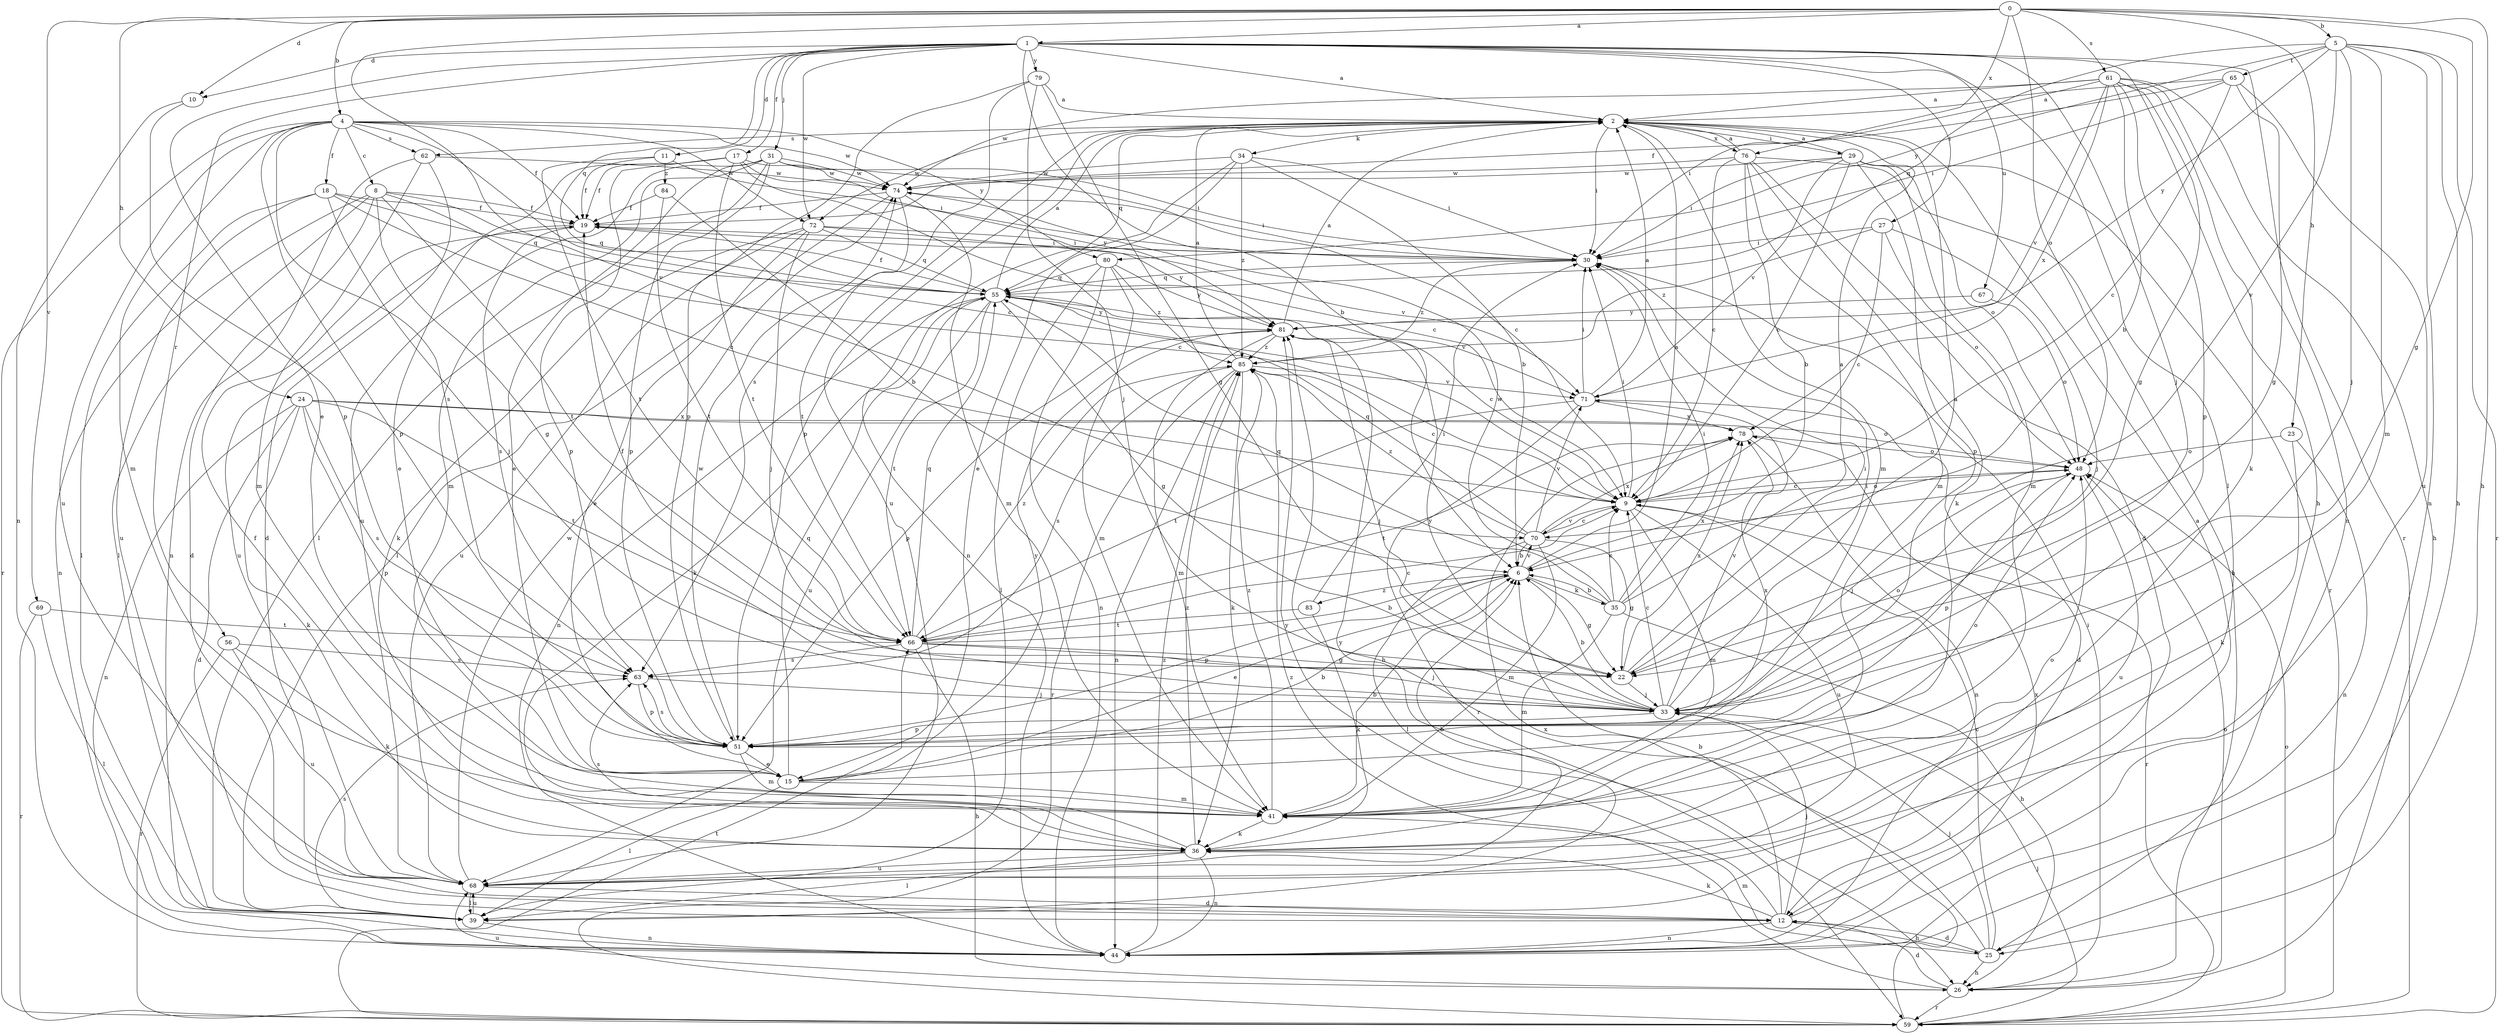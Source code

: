 strict digraph  {
0;
1;
2;
4;
5;
6;
8;
9;
10;
11;
12;
15;
17;
18;
19;
22;
23;
24;
25;
26;
27;
29;
30;
31;
33;
34;
35;
36;
39;
41;
44;
48;
51;
55;
56;
59;
61;
62;
63;
65;
66;
67;
68;
69;
70;
71;
72;
74;
76;
78;
79;
80;
81;
83;
84;
85;
0 -> 1  [label=a];
0 -> 4  [label=b];
0 -> 5  [label=b];
0 -> 10  [label=d];
0 -> 22  [label=g];
0 -> 23  [label=h];
0 -> 24  [label=h];
0 -> 25  [label=h];
0 -> 48  [label=o];
0 -> 61  [label=s];
0 -> 69  [label=v];
0 -> 70  [label=v];
0 -> 76  [label=x];
1 -> 2  [label=a];
1 -> 6  [label=b];
1 -> 10  [label=d];
1 -> 11  [label=d];
1 -> 15  [label=e];
1 -> 17  [label=f];
1 -> 25  [label=h];
1 -> 27  [label=i];
1 -> 31  [label=j];
1 -> 33  [label=j];
1 -> 39  [label=l];
1 -> 55  [label=q];
1 -> 56  [label=r];
1 -> 59  [label=r];
1 -> 67  [label=u];
1 -> 72  [label=w];
1 -> 79  [label=y];
2 -> 29  [label=i];
2 -> 30  [label=i];
2 -> 34  [label=k];
2 -> 41  [label=m];
2 -> 51  [label=p];
2 -> 55  [label=q];
2 -> 62  [label=s];
2 -> 68  [label=u];
2 -> 72  [label=w];
2 -> 76  [label=x];
4 -> 8  [label=c];
4 -> 9  [label=c];
4 -> 18  [label=f];
4 -> 19  [label=f];
4 -> 41  [label=m];
4 -> 51  [label=p];
4 -> 59  [label=r];
4 -> 62  [label=s];
4 -> 63  [label=s];
4 -> 68  [label=u];
4 -> 72  [label=w];
4 -> 74  [label=w];
4 -> 80  [label=y];
5 -> 25  [label=h];
5 -> 33  [label=j];
5 -> 41  [label=m];
5 -> 44  [label=n];
5 -> 55  [label=q];
5 -> 59  [label=r];
5 -> 65  [label=t];
5 -> 70  [label=v];
5 -> 80  [label=y];
5 -> 81  [label=y];
6 -> 2  [label=a];
6 -> 15  [label=e];
6 -> 22  [label=g];
6 -> 35  [label=k];
6 -> 51  [label=p];
6 -> 70  [label=v];
6 -> 83  [label=z];
8 -> 9  [label=c];
8 -> 12  [label=d];
8 -> 19  [label=f];
8 -> 22  [label=g];
8 -> 39  [label=l];
8 -> 44  [label=n];
8 -> 55  [label=q];
8 -> 66  [label=t];
9 -> 30  [label=i];
9 -> 41  [label=m];
9 -> 48  [label=o];
9 -> 59  [label=r];
9 -> 68  [label=u];
9 -> 70  [label=v];
10 -> 44  [label=n];
10 -> 51  [label=p];
11 -> 19  [label=f];
11 -> 30  [label=i];
11 -> 66  [label=t];
11 -> 84  [label=z];
12 -> 2  [label=a];
12 -> 6  [label=b];
12 -> 25  [label=h];
12 -> 33  [label=j];
12 -> 36  [label=k];
12 -> 44  [label=n];
12 -> 81  [label=y];
15 -> 6  [label=b];
15 -> 39  [label=l];
15 -> 41  [label=m];
15 -> 48  [label=o];
15 -> 55  [label=q];
15 -> 81  [label=y];
17 -> 9  [label=c];
17 -> 15  [label=e];
17 -> 19  [label=f];
17 -> 51  [label=p];
17 -> 66  [label=t];
17 -> 74  [label=w];
17 -> 81  [label=y];
18 -> 9  [label=c];
18 -> 19  [label=f];
18 -> 33  [label=j];
18 -> 39  [label=l];
18 -> 55  [label=q];
18 -> 68  [label=u];
19 -> 30  [label=i];
19 -> 63  [label=s];
19 -> 68  [label=u];
19 -> 71  [label=v];
22 -> 2  [label=a];
22 -> 19  [label=f];
22 -> 30  [label=i];
22 -> 33  [label=j];
22 -> 78  [label=x];
23 -> 36  [label=k];
23 -> 44  [label=n];
23 -> 48  [label=o];
24 -> 12  [label=d];
24 -> 36  [label=k];
24 -> 44  [label=n];
24 -> 48  [label=o];
24 -> 51  [label=p];
24 -> 63  [label=s];
24 -> 66  [label=t];
24 -> 78  [label=x];
25 -> 9  [label=c];
25 -> 12  [label=d];
25 -> 26  [label=h];
25 -> 33  [label=j];
25 -> 41  [label=m];
25 -> 81  [label=y];
26 -> 12  [label=d];
26 -> 30  [label=i];
26 -> 48  [label=o];
26 -> 59  [label=r];
26 -> 68  [label=u];
26 -> 85  [label=z];
27 -> 9  [label=c];
27 -> 30  [label=i];
27 -> 33  [label=j];
27 -> 48  [label=o];
27 -> 85  [label=z];
29 -> 2  [label=a];
29 -> 9  [label=c];
29 -> 30  [label=i];
29 -> 41  [label=m];
29 -> 48  [label=o];
29 -> 51  [label=p];
29 -> 59  [label=r];
29 -> 71  [label=v];
29 -> 74  [label=w];
30 -> 55  [label=q];
30 -> 85  [label=z];
31 -> 9  [label=c];
31 -> 15  [label=e];
31 -> 30  [label=i];
31 -> 39  [label=l];
31 -> 41  [label=m];
31 -> 51  [label=p];
31 -> 68  [label=u];
31 -> 74  [label=w];
33 -> 6  [label=b];
33 -> 9  [label=c];
33 -> 30  [label=i];
33 -> 48  [label=o];
33 -> 51  [label=p];
33 -> 71  [label=v];
33 -> 81  [label=y];
34 -> 6  [label=b];
34 -> 15  [label=e];
34 -> 30  [label=i];
34 -> 44  [label=n];
34 -> 74  [label=w];
34 -> 85  [label=z];
35 -> 2  [label=a];
35 -> 6  [label=b];
35 -> 9  [label=c];
35 -> 26  [label=h];
35 -> 30  [label=i];
35 -> 41  [label=m];
35 -> 55  [label=q];
35 -> 74  [label=w];
35 -> 78  [label=x];
36 -> 19  [label=f];
36 -> 39  [label=l];
36 -> 44  [label=n];
36 -> 48  [label=o];
36 -> 63  [label=s];
36 -> 68  [label=u];
36 -> 85  [label=z];
39 -> 44  [label=n];
39 -> 63  [label=s];
39 -> 68  [label=u];
41 -> 6  [label=b];
41 -> 36  [label=k];
41 -> 85  [label=z];
44 -> 78  [label=x];
44 -> 85  [label=z];
48 -> 9  [label=c];
48 -> 33  [label=j];
48 -> 51  [label=p];
48 -> 68  [label=u];
51 -> 15  [label=e];
51 -> 41  [label=m];
51 -> 63  [label=s];
51 -> 74  [label=w];
51 -> 78  [label=x];
55 -> 2  [label=a];
55 -> 9  [label=c];
55 -> 19  [label=f];
55 -> 22  [label=g];
55 -> 36  [label=k];
55 -> 44  [label=n];
55 -> 66  [label=t];
55 -> 68  [label=u];
55 -> 71  [label=v];
55 -> 81  [label=y];
56 -> 36  [label=k];
56 -> 59  [label=r];
56 -> 63  [label=s];
56 -> 68  [label=u];
59 -> 33  [label=j];
59 -> 48  [label=o];
59 -> 66  [label=t];
59 -> 78  [label=x];
61 -> 2  [label=a];
61 -> 6  [label=b];
61 -> 22  [label=g];
61 -> 26  [label=h];
61 -> 30  [label=i];
61 -> 36  [label=k];
61 -> 44  [label=n];
61 -> 51  [label=p];
61 -> 71  [label=v];
61 -> 74  [label=w];
61 -> 78  [label=x];
62 -> 12  [label=d];
62 -> 41  [label=m];
62 -> 44  [label=n];
62 -> 74  [label=w];
63 -> 33  [label=j];
63 -> 51  [label=p];
65 -> 2  [label=a];
65 -> 9  [label=c];
65 -> 19  [label=f];
65 -> 22  [label=g];
65 -> 30  [label=i];
65 -> 68  [label=u];
66 -> 6  [label=b];
66 -> 9  [label=c];
66 -> 22  [label=g];
66 -> 26  [label=h];
66 -> 33  [label=j];
66 -> 55  [label=q];
66 -> 63  [label=s];
66 -> 85  [label=z];
67 -> 48  [label=o];
67 -> 81  [label=y];
68 -> 6  [label=b];
68 -> 12  [label=d];
68 -> 39  [label=l];
68 -> 74  [label=w];
69 -> 39  [label=l];
69 -> 59  [label=r];
69 -> 66  [label=t];
70 -> 6  [label=b];
70 -> 9  [label=c];
70 -> 22  [label=g];
70 -> 39  [label=l];
70 -> 41  [label=m];
70 -> 55  [label=q];
70 -> 71  [label=v];
70 -> 78  [label=x];
70 -> 85  [label=z];
71 -> 2  [label=a];
71 -> 12  [label=d];
71 -> 30  [label=i];
71 -> 59  [label=r];
71 -> 66  [label=t];
71 -> 78  [label=x];
72 -> 15  [label=e];
72 -> 30  [label=i];
72 -> 33  [label=j];
72 -> 36  [label=k];
72 -> 55  [label=q];
72 -> 68  [label=u];
72 -> 81  [label=y];
74 -> 19  [label=f];
74 -> 30  [label=i];
74 -> 39  [label=l];
74 -> 41  [label=m];
74 -> 66  [label=t];
76 -> 2  [label=a];
76 -> 6  [label=b];
76 -> 9  [label=c];
76 -> 12  [label=d];
76 -> 26  [label=h];
76 -> 36  [label=k];
76 -> 41  [label=m];
76 -> 74  [label=w];
78 -> 44  [label=n];
78 -> 48  [label=o];
78 -> 66  [label=t];
79 -> 2  [label=a];
79 -> 22  [label=g];
79 -> 33  [label=j];
79 -> 51  [label=p];
79 -> 63  [label=s];
80 -> 39  [label=l];
80 -> 41  [label=m];
80 -> 44  [label=n];
80 -> 55  [label=q];
80 -> 81  [label=y];
80 -> 85  [label=z];
81 -> 2  [label=a];
81 -> 26  [label=h];
81 -> 33  [label=j];
81 -> 41  [label=m];
81 -> 51  [label=p];
81 -> 85  [label=z];
83 -> 30  [label=i];
83 -> 36  [label=k];
83 -> 66  [label=t];
84 -> 6  [label=b];
84 -> 19  [label=f];
84 -> 66  [label=t];
85 -> 2  [label=a];
85 -> 9  [label=c];
85 -> 36  [label=k];
85 -> 44  [label=n];
85 -> 59  [label=r];
85 -> 63  [label=s];
85 -> 71  [label=v];
}
